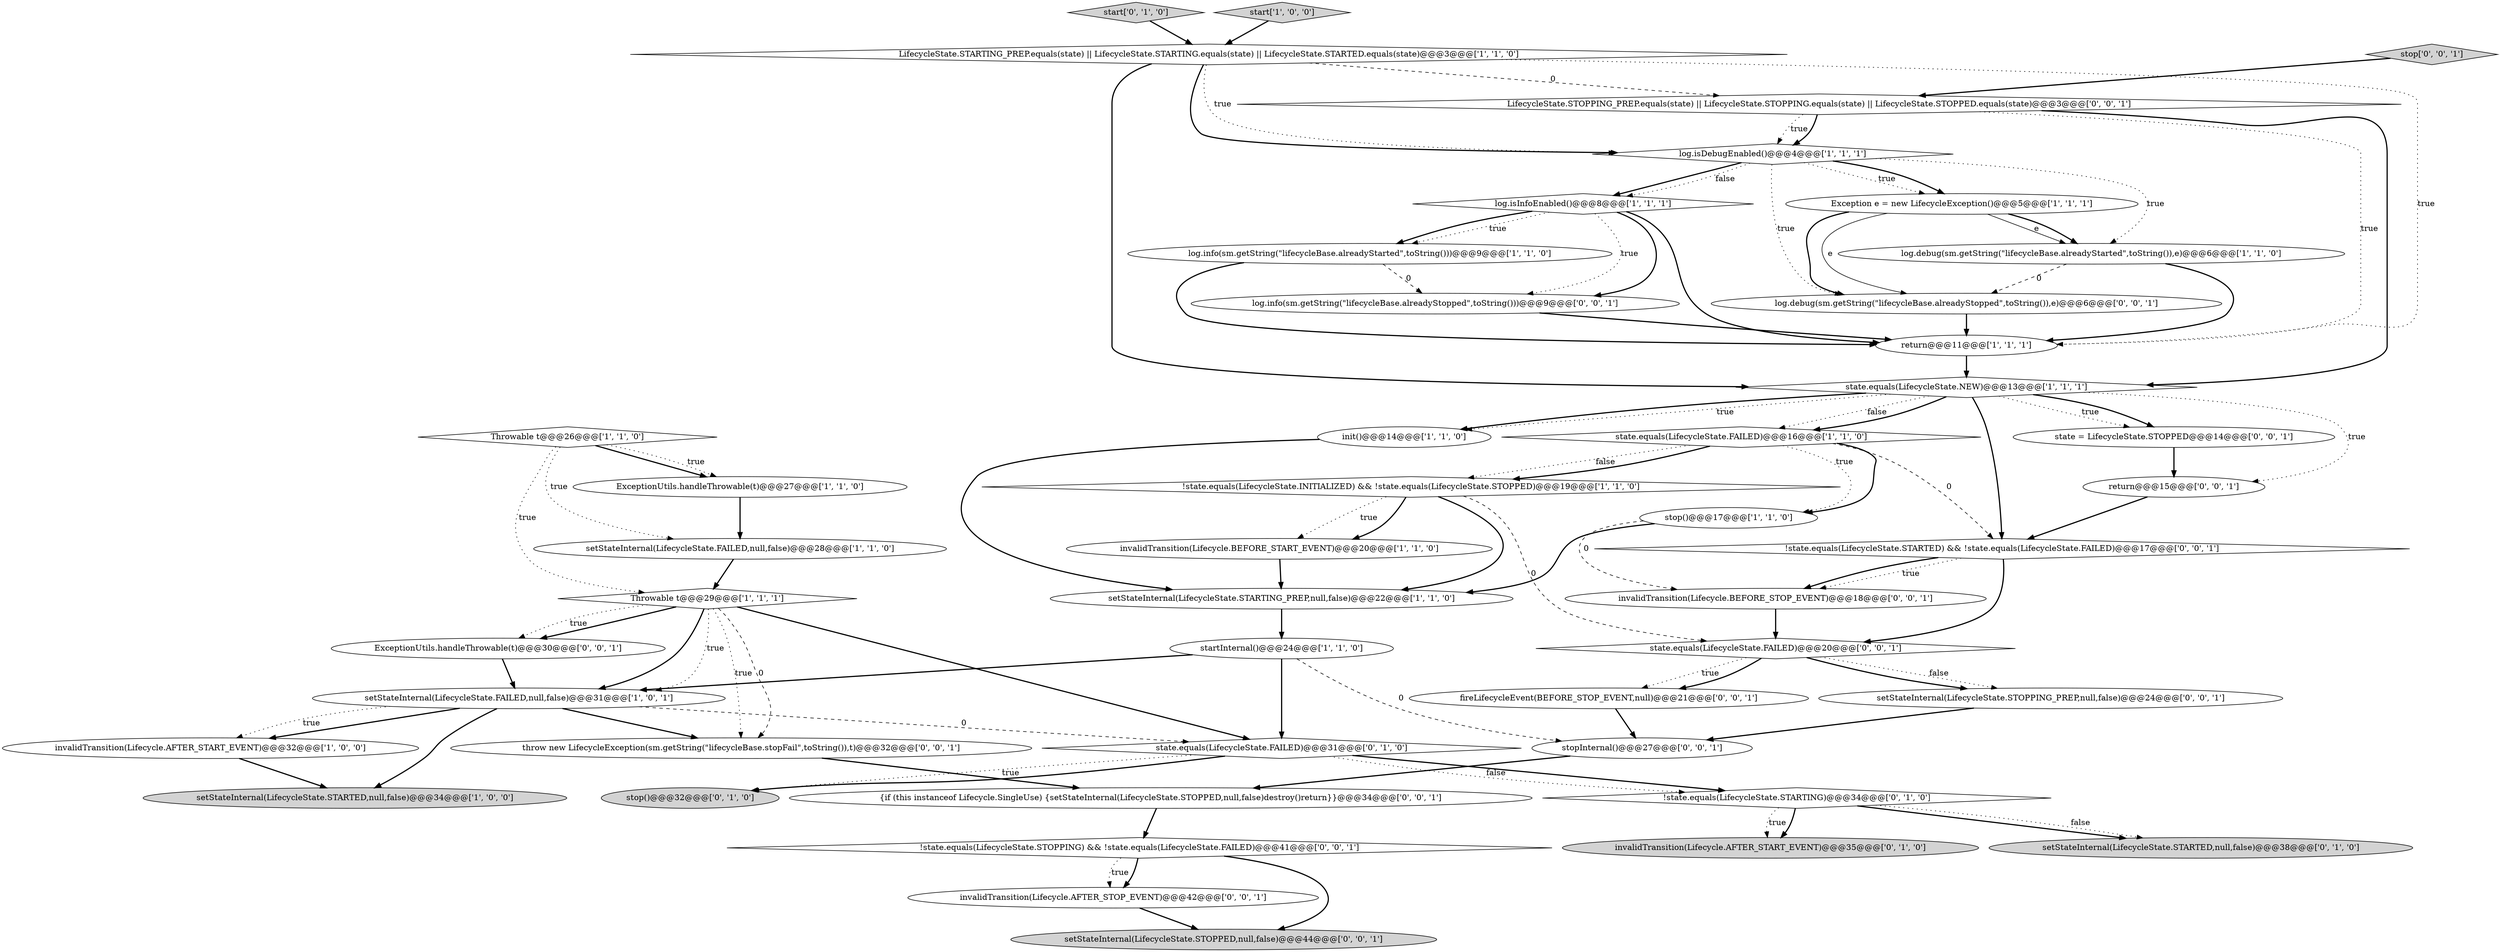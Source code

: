 digraph {
9 [style = filled, label = "setStateInternal(LifecycleState.FAILED,null,false)@@@31@@@['1', '0', '1']", fillcolor = white, shape = ellipse image = "AAA0AAABBB1BBB"];
34 [style = filled, label = "{if (this instanceof Lifecycle.SingleUse) {setStateInternal(LifecycleState.STOPPED,null,false)destroy()return}}@@@34@@@['0', '0', '1']", fillcolor = white, shape = ellipse image = "AAA0AAABBB3BBB"];
37 [style = filled, label = "throw new LifecycleException(sm.getString(\"lifecycleBase.stopFail\",toString()),t)@@@32@@@['0', '0', '1']", fillcolor = white, shape = ellipse image = "AAA0AAABBB3BBB"];
22 [style = filled, label = "stop()@@@17@@@['1', '1', '0']", fillcolor = white, shape = ellipse image = "AAA0AAABBB1BBB"];
42 [style = filled, label = "log.debug(sm.getString(\"lifecycleBase.alreadyStopped\",toString()),e)@@@6@@@['0', '0', '1']", fillcolor = white, shape = ellipse image = "AAA0AAABBB3BBB"];
26 [style = filled, label = "state.equals(LifecycleState.FAILED)@@@31@@@['0', '1', '0']", fillcolor = white, shape = diamond image = "AAA1AAABBB2BBB"];
39 [style = filled, label = "!state.equals(LifecycleState.STARTED) && !state.equals(LifecycleState.FAILED)@@@17@@@['0', '0', '1']", fillcolor = white, shape = diamond image = "AAA0AAABBB3BBB"];
2 [style = filled, label = "log.isInfoEnabled()@@@8@@@['1', '1', '1']", fillcolor = white, shape = diamond image = "AAA0AAABBB1BBB"];
21 [style = filled, label = "Throwable t@@@29@@@['1', '1', '1']", fillcolor = white, shape = diamond image = "AAA0AAABBB1BBB"];
17 [style = filled, label = "startInternal()@@@24@@@['1', '1', '0']", fillcolor = white, shape = ellipse image = "AAA0AAABBB1BBB"];
36 [style = filled, label = "stop['0', '0', '1']", fillcolor = lightgray, shape = diamond image = "AAA0AAABBB3BBB"];
0 [style = filled, label = "setStateInternal(LifecycleState.STARTING_PREP,null,false)@@@22@@@['1', '1', '0']", fillcolor = white, shape = ellipse image = "AAA0AAABBB1BBB"];
23 [style = filled, label = "stop()@@@32@@@['0', '1', '0']", fillcolor = lightgray, shape = ellipse image = "AAA1AAABBB2BBB"];
10 [style = filled, label = "!state.equals(LifecycleState.INITIALIZED) && !state.equals(LifecycleState.STOPPED)@@@19@@@['1', '1', '0']", fillcolor = white, shape = diamond image = "AAA0AAABBB1BBB"];
28 [style = filled, label = "setStateInternal(LifecycleState.STARTED,null,false)@@@38@@@['0', '1', '0']", fillcolor = lightgray, shape = ellipse image = "AAA0AAABBB2BBB"];
32 [style = filled, label = "return@@@15@@@['0', '0', '1']", fillcolor = white, shape = ellipse image = "AAA0AAABBB3BBB"];
31 [style = filled, label = "LifecycleState.STOPPING_PREP.equals(state) || LifecycleState.STOPPING.equals(state) || LifecycleState.STOPPED.equals(state)@@@3@@@['0', '0', '1']", fillcolor = white, shape = diamond image = "AAA0AAABBB3BBB"];
13 [style = filled, label = "invalidTransition(Lifecycle.AFTER_START_EVENT)@@@32@@@['1', '0', '0']", fillcolor = white, shape = ellipse image = "AAA0AAABBB1BBB"];
6 [style = filled, label = "log.debug(sm.getString(\"lifecycleBase.alreadyStarted\",toString()),e)@@@6@@@['1', '1', '0']", fillcolor = white, shape = ellipse image = "AAA0AAABBB1BBB"];
35 [style = filled, label = "ExceptionUtils.handleThrowable(t)@@@30@@@['0', '0', '1']", fillcolor = white, shape = ellipse image = "AAA0AAABBB3BBB"];
24 [style = filled, label = "invalidTransition(Lifecycle.AFTER_START_EVENT)@@@35@@@['0', '1', '0']", fillcolor = lightgray, shape = ellipse image = "AAA0AAABBB2BBB"];
27 [style = filled, label = "start['0', '1', '0']", fillcolor = lightgray, shape = diamond image = "AAA0AAABBB2BBB"];
14 [style = filled, label = "init()@@@14@@@['1', '1', '0']", fillcolor = white, shape = ellipse image = "AAA0AAABBB1BBB"];
38 [style = filled, label = "invalidTransition(Lifecycle.AFTER_STOP_EVENT)@@@42@@@['0', '0', '1']", fillcolor = white, shape = ellipse image = "AAA0AAABBB3BBB"];
43 [style = filled, label = "state.equals(LifecycleState.FAILED)@@@20@@@['0', '0', '1']", fillcolor = white, shape = diamond image = "AAA0AAABBB3BBB"];
12 [style = filled, label = "ExceptionUtils.handleThrowable(t)@@@27@@@['1', '1', '0']", fillcolor = white, shape = ellipse image = "AAA0AAABBB1BBB"];
16 [style = filled, label = "start['1', '0', '0']", fillcolor = lightgray, shape = diamond image = "AAA0AAABBB1BBB"];
19 [style = filled, label = "invalidTransition(Lifecycle.BEFORE_START_EVENT)@@@20@@@['1', '1', '0']", fillcolor = white, shape = ellipse image = "AAA0AAABBB1BBB"];
33 [style = filled, label = "setStateInternal(LifecycleState.STOPPED,null,false)@@@44@@@['0', '0', '1']", fillcolor = lightgray, shape = ellipse image = "AAA0AAABBB3BBB"];
41 [style = filled, label = "log.info(sm.getString(\"lifecycleBase.alreadyStopped\",toString()))@@@9@@@['0', '0', '1']", fillcolor = white, shape = ellipse image = "AAA0AAABBB3BBB"];
45 [style = filled, label = "!state.equals(LifecycleState.STOPPING) && !state.equals(LifecycleState.FAILED)@@@41@@@['0', '0', '1']", fillcolor = white, shape = diamond image = "AAA0AAABBB3BBB"];
20 [style = filled, label = "log.info(sm.getString(\"lifecycleBase.alreadyStarted\",toString()))@@@9@@@['1', '1', '0']", fillcolor = white, shape = ellipse image = "AAA0AAABBB1BBB"];
25 [style = filled, label = "!state.equals(LifecycleState.STARTING)@@@34@@@['0', '1', '0']", fillcolor = white, shape = diamond image = "AAA1AAABBB2BBB"];
44 [style = filled, label = "stopInternal()@@@27@@@['0', '0', '1']", fillcolor = white, shape = ellipse image = "AAA0AAABBB3BBB"];
46 [style = filled, label = "fireLifecycleEvent(BEFORE_STOP_EVENT,null)@@@21@@@['0', '0', '1']", fillcolor = white, shape = ellipse image = "AAA0AAABBB3BBB"];
7 [style = filled, label = "state.equals(LifecycleState.NEW)@@@13@@@['1', '1', '1']", fillcolor = white, shape = diamond image = "AAA0AAABBB1BBB"];
30 [style = filled, label = "setStateInternal(LifecycleState.STOPPING_PREP,null,false)@@@24@@@['0', '0', '1']", fillcolor = white, shape = ellipse image = "AAA0AAABBB3BBB"];
8 [style = filled, label = "log.isDebugEnabled()@@@4@@@['1', '1', '1']", fillcolor = white, shape = diamond image = "AAA0AAABBB1BBB"];
1 [style = filled, label = "LifecycleState.STARTING_PREP.equals(state) || LifecycleState.STARTING.equals(state) || LifecycleState.STARTED.equals(state)@@@3@@@['1', '1', '0']", fillcolor = white, shape = diamond image = "AAA0AAABBB1BBB"];
29 [style = filled, label = "invalidTransition(Lifecycle.BEFORE_STOP_EVENT)@@@18@@@['0', '0', '1']", fillcolor = white, shape = ellipse image = "AAA0AAABBB3BBB"];
4 [style = filled, label = "setStateInternal(LifecycleState.FAILED,null,false)@@@28@@@['1', '1', '0']", fillcolor = white, shape = ellipse image = "AAA0AAABBB1BBB"];
40 [style = filled, label = "state = LifecycleState.STOPPED@@@14@@@['0', '0', '1']", fillcolor = white, shape = ellipse image = "AAA0AAABBB3BBB"];
11 [style = filled, label = "Throwable t@@@26@@@['1', '1', '0']", fillcolor = white, shape = diamond image = "AAA0AAABBB1BBB"];
15 [style = filled, label = "setStateInternal(LifecycleState.STARTED,null,false)@@@34@@@['1', '0', '0']", fillcolor = lightgray, shape = ellipse image = "AAA0AAABBB1BBB"];
18 [style = filled, label = "state.equals(LifecycleState.FAILED)@@@16@@@['1', '1', '0']", fillcolor = white, shape = diamond image = "AAA0AAABBB1BBB"];
5 [style = filled, label = "Exception e = new LifecycleException()@@@5@@@['1', '1', '1']", fillcolor = white, shape = ellipse image = "AAA0AAABBB1BBB"];
3 [style = filled, label = "return@@@11@@@['1', '1', '1']", fillcolor = white, shape = ellipse image = "AAA0AAABBB1BBB"];
43->46 [style = dotted, label="true"];
7->18 [style = dotted, label="false"];
11->12 [style = bold, label=""];
45->33 [style = bold, label=""];
46->44 [style = bold, label=""];
43->46 [style = bold, label=""];
9->13 [style = dotted, label="true"];
18->39 [style = dashed, label="0"];
2->41 [style = bold, label=""];
14->0 [style = bold, label=""];
19->0 [style = bold, label=""];
11->21 [style = dotted, label="true"];
3->7 [style = bold, label=""];
5->6 [style = solid, label="e"];
2->41 [style = dotted, label="true"];
26->23 [style = dotted, label="true"];
26->25 [style = bold, label=""];
44->34 [style = bold, label=""];
25->28 [style = bold, label=""];
16->1 [style = bold, label=""];
42->3 [style = bold, label=""];
21->26 [style = bold, label=""];
7->40 [style = bold, label=""];
8->5 [style = dotted, label="true"];
11->4 [style = dotted, label="true"];
26->23 [style = bold, label=""];
4->21 [style = bold, label=""];
5->6 [style = bold, label=""];
25->28 [style = dotted, label="false"];
40->32 [style = bold, label=""];
8->5 [style = bold, label=""];
11->12 [style = dotted, label="true"];
21->37 [style = dotted, label="true"];
1->8 [style = bold, label=""];
9->26 [style = dashed, label="0"];
5->42 [style = bold, label=""];
2->3 [style = bold, label=""];
7->14 [style = bold, label=""];
37->34 [style = bold, label=""];
8->2 [style = bold, label=""];
21->35 [style = dotted, label="true"];
1->31 [style = dashed, label="0"];
7->14 [style = dotted, label="true"];
39->29 [style = dotted, label="true"];
41->3 [style = bold, label=""];
17->9 [style = bold, label=""];
7->39 [style = bold, label=""];
6->42 [style = dashed, label="0"];
0->17 [style = bold, label=""];
38->33 [style = bold, label=""];
10->19 [style = dotted, label="true"];
7->32 [style = dotted, label="true"];
35->9 [style = bold, label=""];
20->41 [style = dashed, label="0"];
9->37 [style = bold, label=""];
45->38 [style = bold, label=""];
13->15 [style = bold, label=""];
17->26 [style = bold, label=""];
20->3 [style = bold, label=""];
5->42 [style = solid, label="e"];
31->8 [style = dotted, label="true"];
21->9 [style = dotted, label="true"];
18->22 [style = bold, label=""];
22->0 [style = bold, label=""];
21->37 [style = dashed, label="0"];
7->18 [style = bold, label=""];
18->10 [style = dotted, label="false"];
12->4 [style = bold, label=""];
8->6 [style = dotted, label="true"];
39->43 [style = bold, label=""];
34->45 [style = bold, label=""];
9->15 [style = bold, label=""];
10->43 [style = dashed, label="0"];
31->3 [style = dotted, label="true"];
17->44 [style = dashed, label="0"];
1->3 [style = dotted, label="true"];
6->3 [style = bold, label=""];
43->30 [style = dotted, label="false"];
39->29 [style = bold, label=""];
43->30 [style = bold, label=""];
21->9 [style = bold, label=""];
21->35 [style = bold, label=""];
1->7 [style = bold, label=""];
18->22 [style = dotted, label="true"];
10->0 [style = bold, label=""];
1->8 [style = dotted, label="true"];
22->29 [style = dashed, label="0"];
25->24 [style = bold, label=""];
32->39 [style = bold, label=""];
8->42 [style = dotted, label="true"];
31->8 [style = bold, label=""];
9->13 [style = bold, label=""];
2->20 [style = dotted, label="true"];
26->25 [style = dotted, label="false"];
10->19 [style = bold, label=""];
8->2 [style = dotted, label="false"];
29->43 [style = bold, label=""];
45->38 [style = dotted, label="true"];
27->1 [style = bold, label=""];
36->31 [style = bold, label=""];
25->24 [style = dotted, label="true"];
2->20 [style = bold, label=""];
18->10 [style = bold, label=""];
7->40 [style = dotted, label="true"];
30->44 [style = bold, label=""];
31->7 [style = bold, label=""];
}
